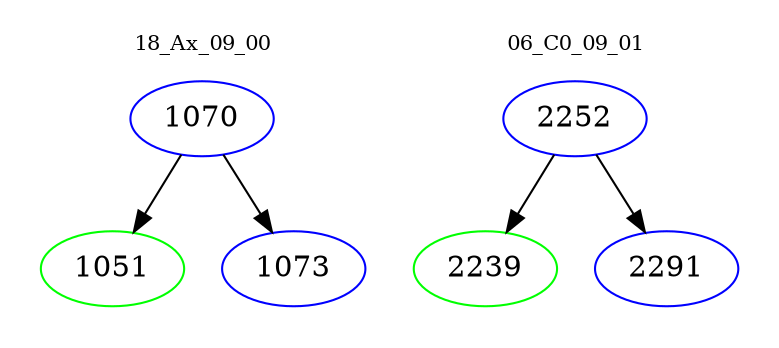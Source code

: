 digraph{
subgraph cluster_0 {
color = white
label = "18_Ax_09_00";
fontsize=10;
T0_1070 [label="1070", color="blue"]
T0_1070 -> T0_1051 [color="black"]
T0_1051 [label="1051", color="green"]
T0_1070 -> T0_1073 [color="black"]
T0_1073 [label="1073", color="blue"]
}
subgraph cluster_1 {
color = white
label = "06_C0_09_01";
fontsize=10;
T1_2252 [label="2252", color="blue"]
T1_2252 -> T1_2239 [color="black"]
T1_2239 [label="2239", color="green"]
T1_2252 -> T1_2291 [color="black"]
T1_2291 [label="2291", color="blue"]
}
}
